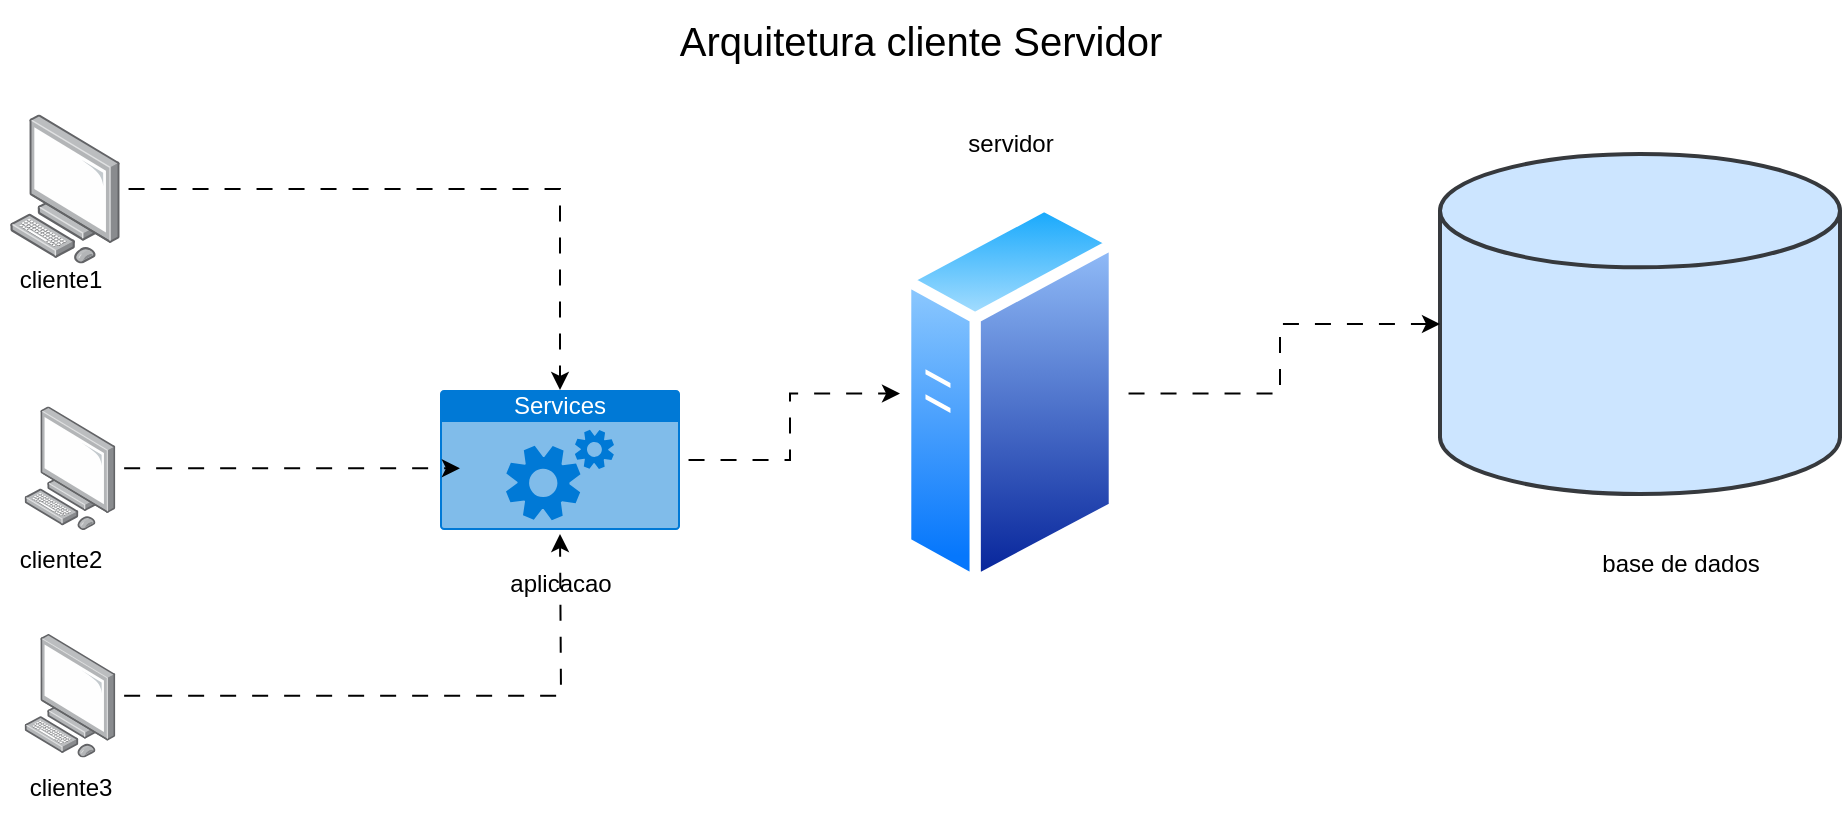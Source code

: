 <mxfile version="24.7.5">
  <diagram name="Página-1" id="c_J3Db68FZ4qvaQxM7Q2">
    <mxGraphModel dx="1114" dy="1769" grid="1" gridSize="10" guides="1" tooltips="1" connect="1" arrows="1" fold="1" page="1" pageScale="1" pageWidth="827" pageHeight="1169" math="0" shadow="0">
      <root>
        <mxCell id="0" />
        <mxCell id="1" parent="0" />
        <mxCell id="emIcc8j3XjxDpn-GUHN--57" style="edgeStyle=orthogonalEdgeStyle;rounded=0;orthogonalLoop=1;jettySize=auto;html=1;strokeColor=default;flowAnimation=1;" edge="1" parent="1" source="emIcc8j3XjxDpn-GUHN--15" target="emIcc8j3XjxDpn-GUHN--52">
          <mxGeometry relative="1" as="geometry" />
        </mxCell>
        <mxCell id="emIcc8j3XjxDpn-GUHN--15" value="" style="image;points=[];aspect=fixed;html=1;align=center;shadow=0;dashed=0;image=img/lib/allied_telesis/computer_and_terminals/Personal_Computer.svg;labelBackgroundColor=none;" vertex="1" parent="1">
          <mxGeometry x="55" y="50.24" width="55" height="74.54" as="geometry" />
        </mxCell>
        <mxCell id="emIcc8j3XjxDpn-GUHN--16" value="" style="image;points=[];aspect=fixed;html=1;align=center;shadow=0;dashed=0;image=img/lib/allied_telesis/computer_and_terminals/Personal_Computer.svg;labelBackgroundColor=none;" vertex="1" parent="1">
          <mxGeometry x="62.2" y="196.2" width="45.6" height="61.8" as="geometry" />
        </mxCell>
        <mxCell id="emIcc8j3XjxDpn-GUHN--59" style="edgeStyle=orthogonalEdgeStyle;rounded=0;orthogonalLoop=1;jettySize=auto;html=1;strokeColor=default;flowAnimation=1;" edge="1" parent="1" source="emIcc8j3XjxDpn-GUHN--17">
          <mxGeometry relative="1" as="geometry">
            <mxPoint x="330" y="260" as="targetPoint" />
          </mxGeometry>
        </mxCell>
        <mxCell id="emIcc8j3XjxDpn-GUHN--17" value="" style="image;points=[];aspect=fixed;html=1;align=center;shadow=0;dashed=0;image=img/lib/allied_telesis/computer_and_terminals/Personal_Computer.svg;labelBackgroundColor=none;" vertex="1" parent="1">
          <mxGeometry x="62.2" y="310" width="45.6" height="61.8" as="geometry" />
        </mxCell>
        <mxCell id="emIcc8j3XjxDpn-GUHN--25" value="cliente1" style="text;html=1;align=center;verticalAlign=middle;resizable=0;points=[];autosize=1;strokeColor=none;fillColor=none;labelBackgroundColor=none;" vertex="1" parent="1">
          <mxGeometry x="50" y="118" width="60" height="30" as="geometry" />
        </mxCell>
        <mxCell id="emIcc8j3XjxDpn-GUHN--26" value="cliente2" style="text;html=1;align=center;verticalAlign=middle;resizable=0;points=[];autosize=1;strokeColor=none;fillColor=none;labelBackgroundColor=none;" vertex="1" parent="1">
          <mxGeometry x="50" y="258" width="60" height="30" as="geometry" />
        </mxCell>
        <mxCell id="emIcc8j3XjxDpn-GUHN--27" value="cliente3" style="text;html=1;align=center;verticalAlign=middle;resizable=0;points=[];autosize=1;strokeColor=none;fillColor=none;labelBackgroundColor=none;" vertex="1" parent="1">
          <mxGeometry x="55" y="371.8" width="60" height="30" as="geometry" />
        </mxCell>
        <mxCell id="emIcc8j3XjxDpn-GUHN--70" style="edgeStyle=orthogonalEdgeStyle;rounded=0;orthogonalLoop=1;jettySize=auto;html=1;flowAnimation=1;" edge="1" parent="1" source="emIcc8j3XjxDpn-GUHN--52" target="emIcc8j3XjxDpn-GUHN--69">
          <mxGeometry relative="1" as="geometry" />
        </mxCell>
        <mxCell id="emIcc8j3XjxDpn-GUHN--52" value="Services" style="html=1;whiteSpace=wrap;strokeColor=none;fillColor=#0079D6;labelPosition=center;verticalLabelPosition=middle;verticalAlign=top;align=center;fontSize=12;outlineConnect=0;spacingTop=-6;fontColor=#FFFFFF;sketch=0;shape=mxgraph.sitemap.services;" vertex="1" parent="1">
          <mxGeometry x="270" y="188" width="120" height="70" as="geometry" />
        </mxCell>
        <mxCell id="emIcc8j3XjxDpn-GUHN--55" value="aplicacao" style="text;html=1;align=center;verticalAlign=middle;resizable=0;points=[];autosize=1;strokeColor=none;fillColor=none;" vertex="1" parent="1">
          <mxGeometry x="295" y="270" width="70" height="30" as="geometry" />
        </mxCell>
        <mxCell id="emIcc8j3XjxDpn-GUHN--58" style="edgeStyle=orthogonalEdgeStyle;rounded=0;orthogonalLoop=1;jettySize=auto;html=1;entryX=0.083;entryY=0.559;entryDx=0;entryDy=0;entryPerimeter=0;strokeColor=default;flowAnimation=1;" edge="1" parent="1" source="emIcc8j3XjxDpn-GUHN--16" target="emIcc8j3XjxDpn-GUHN--52">
          <mxGeometry relative="1" as="geometry" />
        </mxCell>
        <mxCell id="emIcc8j3XjxDpn-GUHN--61" value="" style="strokeWidth=2;html=1;shape=mxgraph.flowchart.database;whiteSpace=wrap;fillColor=#cce5ff;strokeColor=#36393d;" vertex="1" parent="1">
          <mxGeometry x="770" y="70" width="200" height="170" as="geometry" />
        </mxCell>
        <mxCell id="emIcc8j3XjxDpn-GUHN--62" value="base de dados" style="text;html=1;align=center;verticalAlign=middle;resizable=0;points=[];autosize=1;strokeColor=none;fillColor=none;" vertex="1" parent="1">
          <mxGeometry x="840" y="260" width="100" height="30" as="geometry" />
        </mxCell>
        <mxCell id="emIcc8j3XjxDpn-GUHN--64" value="servidor" style="text;html=1;align=center;verticalAlign=middle;resizable=0;points=[];autosize=1;strokeColor=none;fillColor=none;" vertex="1" parent="1">
          <mxGeometry x="520" y="50.24" width="70" height="30" as="geometry" />
        </mxCell>
        <mxCell id="emIcc8j3XjxDpn-GUHN--71" style="edgeStyle=orthogonalEdgeStyle;rounded=0;orthogonalLoop=1;jettySize=auto;html=1;flowAnimation=1;" edge="1" parent="1" source="emIcc8j3XjxDpn-GUHN--69" target="emIcc8j3XjxDpn-GUHN--61">
          <mxGeometry relative="1" as="geometry" />
        </mxCell>
        <mxCell id="emIcc8j3XjxDpn-GUHN--69" value="" style="image;aspect=fixed;perimeter=ellipsePerimeter;html=1;align=center;shadow=0;dashed=0;spacingTop=3;image=img/lib/active_directory/generic_server.svg;" vertex="1" parent="1">
          <mxGeometry x="500" y="91.57" width="110" height="196.43" as="geometry" />
        </mxCell>
        <mxCell id="emIcc8j3XjxDpn-GUHN--76" value="&lt;font style=&quot;font-size: 20px;&quot;&gt;Arquitetura cliente Servidor&lt;/font&gt;" style="text;html=1;align=center;verticalAlign=middle;resizable=0;points=[];autosize=1;strokeColor=none;fillColor=none;" vertex="1" parent="1">
          <mxGeometry x="380" y="-7" width="260" height="40" as="geometry" />
        </mxCell>
      </root>
    </mxGraphModel>
  </diagram>
</mxfile>
